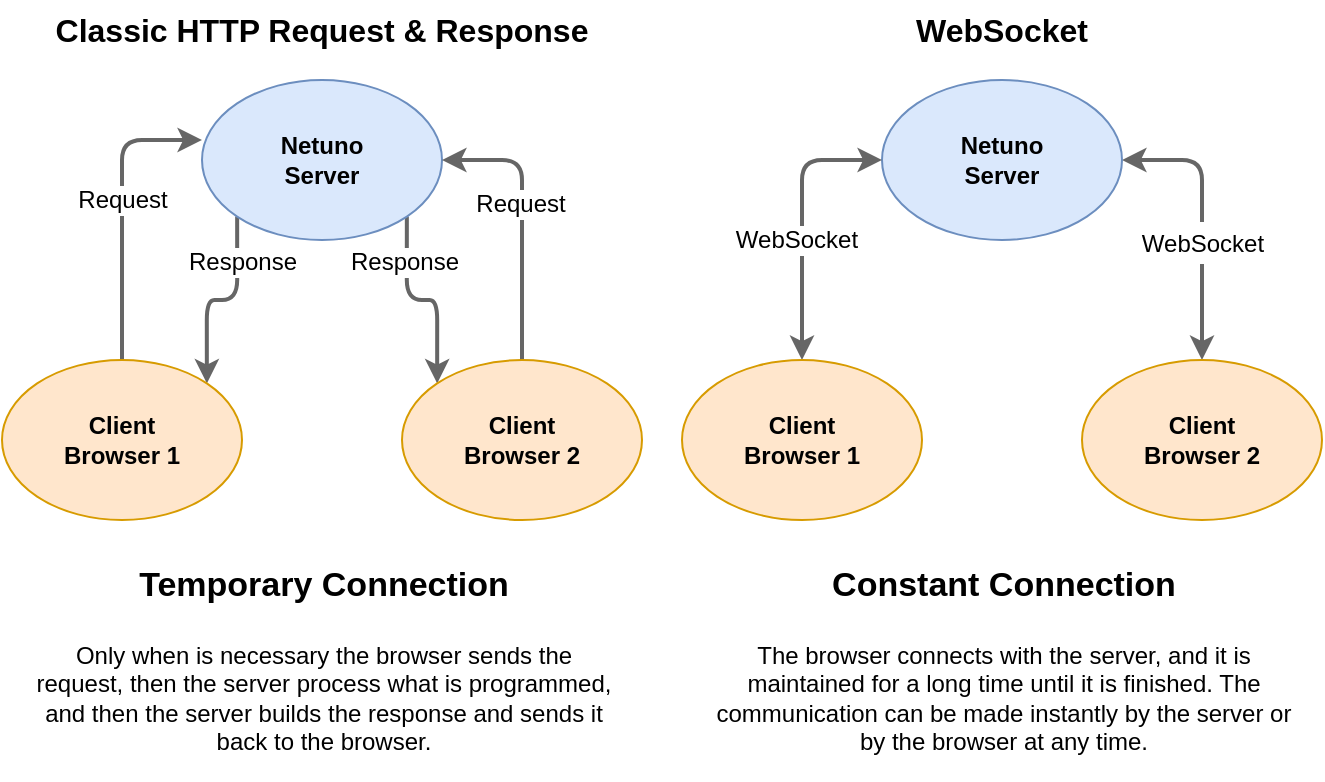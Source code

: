<mxfile version="15.4.3" type="google"><diagram id="mi_Dz1-d5o9HBPradtcp" name="Page-1"><mxGraphModel dx="788" dy="470" grid="1" gridSize="10" guides="1" tooltips="1" connect="1" arrows="1" fold="1" page="1" pageScale="1" pageWidth="700" pageHeight="400" math="0" shadow="0"><root><mxCell id="0"/><mxCell id="1" parent="0"/><mxCell id="SCUOI704Cp2bl-txPZhP-11" style="edgeStyle=orthogonalEdgeStyle;rounded=1;orthogonalLoop=1;jettySize=auto;html=1;entryX=1;entryY=0;entryDx=0;entryDy=0;fontSize=16;exitX=0;exitY=1;exitDx=0;exitDy=0;fillColor=#f5f5f5;strokeColor=#666666;strokeWidth=2;" edge="1" parent="1" source="SCUOI704Cp2bl-txPZhP-1" target="SCUOI704Cp2bl-txPZhP-2"><mxGeometry relative="1" as="geometry"/></mxCell><mxCell id="SCUOI704Cp2bl-txPZhP-13" value="Response" style="edgeLabel;html=1;align=center;verticalAlign=middle;resizable=0;points=[];fontSize=12;" vertex="1" connectable="0" parent="SCUOI704Cp2bl-txPZhP-11"><mxGeometry x="-0.21" y="-5" relative="1" as="geometry"><mxPoint x="7" y="-17" as="offset"/></mxGeometry></mxCell><mxCell id="SCUOI704Cp2bl-txPZhP-15" style="edgeStyle=orthogonalEdgeStyle;rounded=1;orthogonalLoop=1;jettySize=auto;html=1;entryX=0;entryY=0;entryDx=0;entryDy=0;fontSize=16;exitX=1;exitY=1;exitDx=0;exitDy=0;fillColor=#f5f5f5;strokeColor=#666666;strokeWidth=2;" edge="1" parent="1" source="SCUOI704Cp2bl-txPZhP-1" target="SCUOI704Cp2bl-txPZhP-3"><mxGeometry relative="1" as="geometry"/></mxCell><mxCell id="SCUOI704Cp2bl-txPZhP-16" value="Response" style="edgeLabel;html=1;align=center;verticalAlign=middle;resizable=0;points=[];fontSize=12;" vertex="1" connectable="0" parent="SCUOI704Cp2bl-txPZhP-15"><mxGeometry x="-0.282" y="3" relative="1" as="geometry"><mxPoint x="-5" y="-13" as="offset"/></mxGeometry></mxCell><mxCell id="SCUOI704Cp2bl-txPZhP-1" value="Netuno&lt;br&gt;Server" style="ellipse;whiteSpace=wrap;html=1;fillColor=#dae8fc;strokeColor=#6c8ebf;fontStyle=1" vertex="1" parent="1"><mxGeometry x="120" y="50" width="120" height="80" as="geometry"/></mxCell><mxCell id="SCUOI704Cp2bl-txPZhP-10" style="edgeStyle=orthogonalEdgeStyle;rounded=1;orthogonalLoop=1;jettySize=auto;html=1;entryX=0;entryY=0.375;entryDx=0;entryDy=0;entryPerimeter=0;fontSize=16;fillColor=#f5f5f5;strokeColor=#666666;strokeWidth=2;" edge="1" parent="1" source="SCUOI704Cp2bl-txPZhP-2" target="SCUOI704Cp2bl-txPZhP-1"><mxGeometry relative="1" as="geometry"/></mxCell><mxCell id="SCUOI704Cp2bl-txPZhP-12" value="Request" style="edgeLabel;html=1;align=center;verticalAlign=middle;resizable=0;points=[];fontSize=12;" vertex="1" connectable="0" parent="SCUOI704Cp2bl-txPZhP-10"><mxGeometry x="-0.251" y="-4" relative="1" as="geometry"><mxPoint x="-4" y="-24" as="offset"/></mxGeometry></mxCell><mxCell id="SCUOI704Cp2bl-txPZhP-2" value="Client&lt;br&gt;Browser 1" style="ellipse;whiteSpace=wrap;html=1;fillColor=#ffe6cc;strokeColor=#d79b00;fontStyle=1" vertex="1" parent="1"><mxGeometry x="20" y="190" width="120" height="80" as="geometry"/></mxCell><mxCell id="SCUOI704Cp2bl-txPZhP-14" style="edgeStyle=orthogonalEdgeStyle;rounded=1;orthogonalLoop=1;jettySize=auto;html=1;entryX=1;entryY=0.5;entryDx=0;entryDy=0;fontSize=16;fillColor=#f5f5f5;strokeColor=#666666;strokeWidth=2;" edge="1" parent="1" source="SCUOI704Cp2bl-txPZhP-3" target="SCUOI704Cp2bl-txPZhP-1"><mxGeometry relative="1" as="geometry"/></mxCell><mxCell id="SCUOI704Cp2bl-txPZhP-17" value="Request" style="edgeLabel;html=1;align=center;verticalAlign=middle;resizable=0;points=[];fontSize=12;" vertex="1" connectable="0" parent="SCUOI704Cp2bl-txPZhP-14"><mxGeometry x="0.114" y="1" relative="1" as="geometry"><mxPoint as="offset"/></mxGeometry></mxCell><mxCell id="SCUOI704Cp2bl-txPZhP-3" value="Client&lt;br&gt;Browser 2" style="ellipse;whiteSpace=wrap;html=1;fillColor=#ffe6cc;strokeColor=#d79b00;fontStyle=1" vertex="1" parent="1"><mxGeometry x="220" y="190" width="120" height="80" as="geometry"/></mxCell><mxCell id="SCUOI704Cp2bl-txPZhP-22" style="edgeStyle=orthogonalEdgeStyle;rounded=1;orthogonalLoop=1;jettySize=auto;html=1;entryX=0.5;entryY=0;entryDx=0;entryDy=0;fontSize=12;startArrow=classic;startFill=1;strokeWidth=2;exitX=1;exitY=0.5;exitDx=0;exitDy=0;fillColor=#f5f5f5;strokeColor=#666666;" edge="1" parent="1" source="SCUOI704Cp2bl-txPZhP-4" target="SCUOI704Cp2bl-txPZhP-6"><mxGeometry relative="1" as="geometry"/></mxCell><mxCell id="SCUOI704Cp2bl-txPZhP-26" value="&lt;span style=&quot;font-size: 12px&quot;&gt;WebSocket&lt;/span&gt;" style="edgeLabel;html=1;align=center;verticalAlign=middle;resizable=0;points=[];fontSize=17;" vertex="1" connectable="0" parent="SCUOI704Cp2bl-txPZhP-22"><mxGeometry x="-0.079" y="3" relative="1" as="geometry"><mxPoint x="-3" y="16" as="offset"/></mxGeometry></mxCell><mxCell id="SCUOI704Cp2bl-txPZhP-4" value="Netuno&lt;br&gt;Server" style="ellipse;whiteSpace=wrap;html=1;fillColor=#dae8fc;strokeColor=#6c8ebf;fontStyle=1" vertex="1" parent="1"><mxGeometry x="460" y="50" width="120" height="80" as="geometry"/></mxCell><mxCell id="SCUOI704Cp2bl-txPZhP-21" style="edgeStyle=orthogonalEdgeStyle;rounded=1;orthogonalLoop=1;jettySize=auto;html=1;entryX=0;entryY=0.5;entryDx=0;entryDy=0;fontSize=12;startArrow=classic;startFill=1;strokeWidth=2;fillColor=#f5f5f5;strokeColor=#666666;" edge="1" parent="1" source="SCUOI704Cp2bl-txPZhP-5" target="SCUOI704Cp2bl-txPZhP-4"><mxGeometry relative="1" as="geometry"/></mxCell><mxCell id="SCUOI704Cp2bl-txPZhP-23" value="WebSocket" style="edgeLabel;html=1;align=center;verticalAlign=middle;resizable=0;points=[];fontSize=12;" vertex="1" connectable="0" parent="SCUOI704Cp2bl-txPZhP-21"><mxGeometry x="-0.136" y="3" relative="1" as="geometry"><mxPoint as="offset"/></mxGeometry></mxCell><mxCell id="SCUOI704Cp2bl-txPZhP-5" value="Client&lt;br&gt;Browser 1" style="ellipse;whiteSpace=wrap;html=1;fillColor=#ffe6cc;strokeColor=#d79b00;fontStyle=1" vertex="1" parent="1"><mxGeometry x="360" y="190" width="120" height="80" as="geometry"/></mxCell><mxCell id="SCUOI704Cp2bl-txPZhP-6" value="Client&lt;br&gt;Browser 2" style="ellipse;whiteSpace=wrap;html=1;fillColor=#ffe6cc;strokeColor=#d79b00;fontStyle=1" vertex="1" parent="1"><mxGeometry x="560" y="190" width="120" height="80" as="geometry"/></mxCell><mxCell id="SCUOI704Cp2bl-txPZhP-7" value="Classic HTTP Request &amp;amp; Response" style="text;html=1;strokeColor=none;fillColor=none;align=center;verticalAlign=middle;whiteSpace=wrap;rounded=0;fontSize=16;fontStyle=1" vertex="1" parent="1"><mxGeometry x="20" y="10" width="320" height="30" as="geometry"/></mxCell><mxCell id="SCUOI704Cp2bl-txPZhP-8" value="WebSocket" style="text;html=1;strokeColor=none;fillColor=none;align=center;verticalAlign=middle;whiteSpace=wrap;rounded=0;fontSize=16;fontStyle=1" vertex="1" parent="1"><mxGeometry x="410" y="10" width="220" height="30" as="geometry"/></mxCell><mxCell id="SCUOI704Cp2bl-txPZhP-24" value="&lt;h1 style=&quot;text-align: center&quot;&gt;&lt;font style=&quot;font-size: 17px&quot;&gt;Temporary Connection&lt;/font&gt;&lt;/h1&gt;&lt;p style=&quot;text-align: center&quot;&gt;Only when is necessary the browser sends the request, then the server process what is programmed, and then the server builds the response and sends it back to the browser.&lt;/p&gt;" style="text;html=1;strokeColor=none;fillColor=none;spacing=5;spacingTop=-20;whiteSpace=wrap;overflow=hidden;rounded=0;fontSize=12;" vertex="1" parent="1"><mxGeometry x="30" y="280" width="300" height="120" as="geometry"/></mxCell><mxCell id="SCUOI704Cp2bl-txPZhP-25" value="&lt;h1 style=&quot;text-align: center&quot;&gt;&lt;font style=&quot;font-size: 17px&quot;&gt;Constant Connection&lt;/font&gt;&lt;/h1&gt;&lt;p style=&quot;text-align: center&quot;&gt;The browser connects with the server, and it is maintained for a long time until it is finished. The communication can be made instantly by the server or by the browser at any time.&lt;/p&gt;" style="text;html=1;strokeColor=none;fillColor=none;spacing=5;spacingTop=-20;whiteSpace=wrap;overflow=hidden;rounded=0;fontSize=12;" vertex="1" parent="1"><mxGeometry x="370" y="280" width="300" height="120" as="geometry"/></mxCell></root></mxGraphModel></diagram></mxfile>